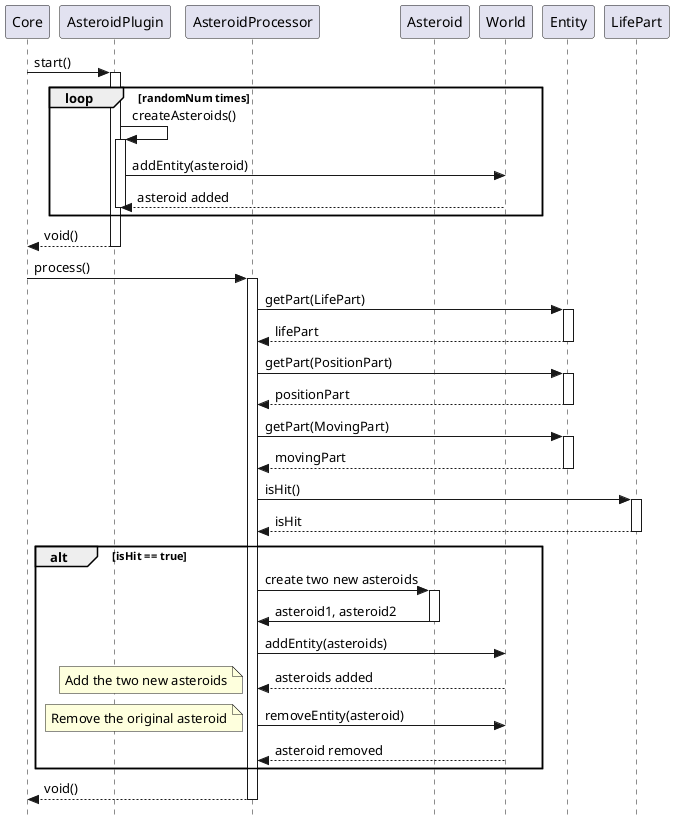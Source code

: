 @startuml
skinparam style strictuml
participant Core
participant AsteroidPlugin
participant AsteroidProcessor
participant Asteroid

participant World
participant Entity
participant LifePart

Core -> AsteroidPlugin: start()
activate AsteroidPlugin
loop randomNum times
    AsteroidPlugin -> AsteroidPlugin: createAsteroids()
    activate AsteroidPlugin
    AsteroidPlugin -> World: addEntity(asteroid)
    World --> AsteroidPlugin: asteroid added
    deactivate AsteroidPlugin
end
AsteroidPlugin --> Core: void()
deactivate AsteroidPlugin
Core -> AsteroidProcessor: process()
activate AsteroidProcessor
AsteroidProcessor -> Entity: getPart(LifePart)
activate Entity
Entity --> AsteroidProcessor: lifePart
deactivate Entity
AsteroidProcessor -> Entity: getPart(PositionPart)
activate Entity
Entity --> AsteroidProcessor: positionPart
deactivate Entity
AsteroidProcessor -> Entity: getPart(MovingPart)
activate Entity
Entity --> AsteroidProcessor: movingPart
deactivate Entity
AsteroidProcessor -> LifePart: isHit()
activate LifePart
LifePart --> AsteroidProcessor: isHit
deactivate LifePart
alt isHit == true
    AsteroidProcessor -> Asteroid: create two new asteroids
    activate Asteroid
    Asteroid -> AsteroidProcessor: asteroid1, asteroid2
    deactivate Asteroid
    AsteroidProcessor -> World: addEntity(asteroids)
    World --> AsteroidProcessor: asteroids added
    note left
        Add the two new asteroids
    end note
    deactivate Asteroid
    AsteroidProcessor -> World: removeEntity(asteroid)
    note left
        Remove the original asteroid
    end note
    World --> AsteroidProcessor: asteroid removed
    deactivate Asteroid
end
AsteroidProcessor --> Core: void()
deactivate AsteroidProcessor

@enduml
